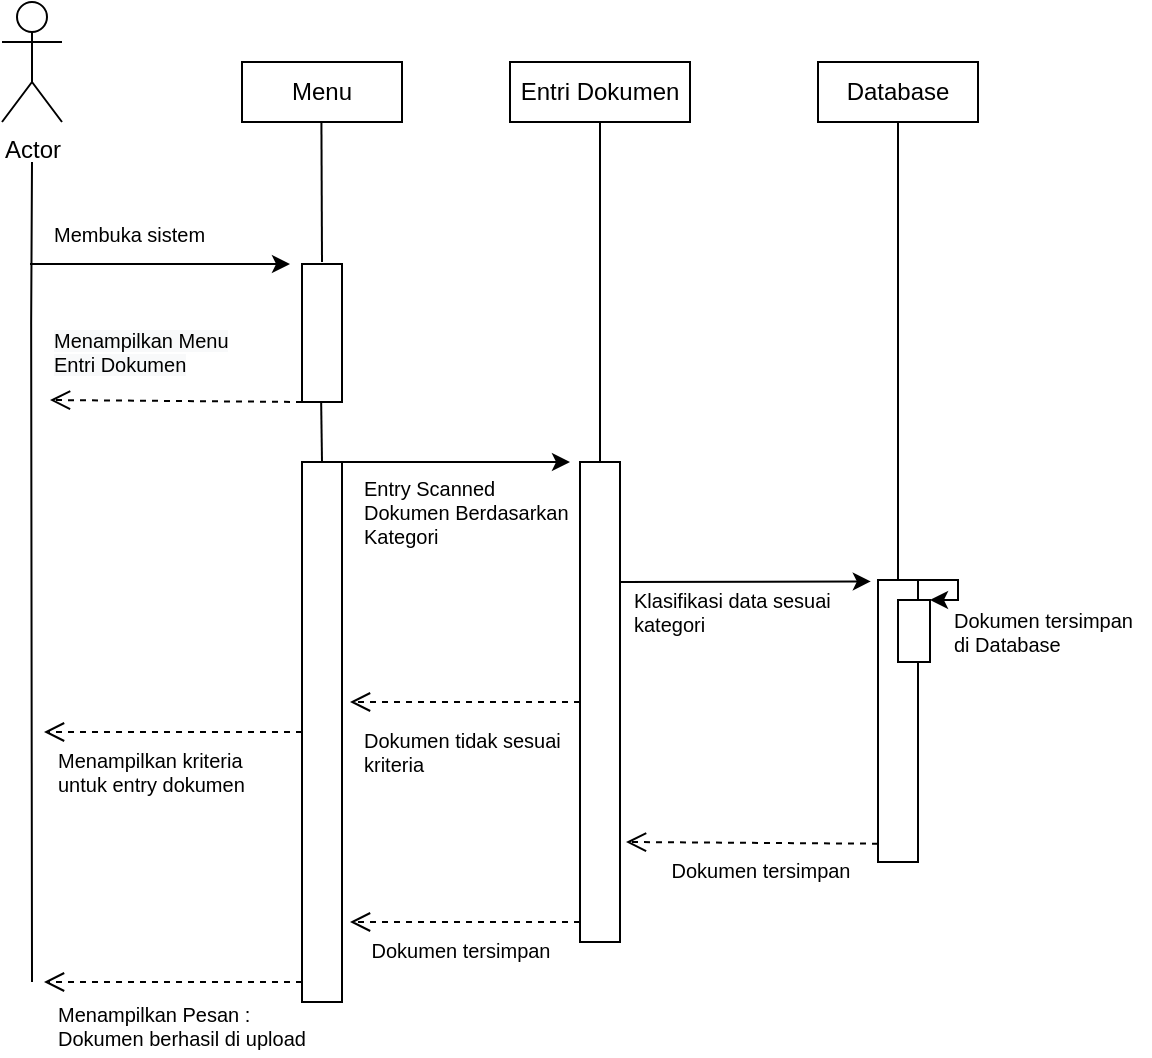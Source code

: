 <mxfile version="15.5.8" type="device"><diagram id="PaKC0ELVuprTQzx4ZCiW" name="Page-1"><mxGraphModel dx="1181" dy="582" grid="1" gridSize="10" guides="1" tooltips="1" connect="1" arrows="1" fold="1" page="1" pageScale="1" pageWidth="850" pageHeight="1100" math="0" shadow="0"><root><mxCell id="0"/><mxCell id="1" parent="0"/><mxCell id="odin22VcDysqqJI4q1g3-1" value="Actor" style="shape=umlActor;verticalLabelPosition=bottom;verticalAlign=top;html=1;" vertex="1" parent="1"><mxGeometry x="116" y="270" width="30" height="60" as="geometry"/></mxCell><mxCell id="odin22VcDysqqJI4q1g3-2" value="Menu" style="rounded=0;whiteSpace=wrap;html=1;" vertex="1" parent="1"><mxGeometry x="236" y="300" width="80" height="30" as="geometry"/></mxCell><mxCell id="odin22VcDysqqJI4q1g3-3" value="Entri Dokumen" style="rounded=0;whiteSpace=wrap;html=1;" vertex="1" parent="1"><mxGeometry x="370" y="300" width="90" height="30" as="geometry"/></mxCell><mxCell id="odin22VcDysqqJI4q1g3-4" value="Database" style="rounded=0;whiteSpace=wrap;html=1;" vertex="1" parent="1"><mxGeometry x="524" y="300" width="80" height="30" as="geometry"/></mxCell><mxCell id="odin22VcDysqqJI4q1g3-6" value="" style="rounded=0;whiteSpace=wrap;html=1;" vertex="1" parent="1"><mxGeometry x="266" y="401" width="20" height="69" as="geometry"/></mxCell><mxCell id="odin22VcDysqqJI4q1g3-76" style="edgeStyle=orthogonalEdgeStyle;rounded=0;orthogonalLoop=1;jettySize=auto;html=1;exitX=1;exitY=0;exitDx=0;exitDy=0;fontSize=10;align=left;" edge="1" parent="1" source="odin22VcDysqqJI4q1g3-9"><mxGeometry relative="1" as="geometry"><mxPoint x="580" y="569" as="targetPoint"/><Array as="points"><mxPoint x="594" y="559"/><mxPoint x="594" y="569"/></Array></mxGeometry></mxCell><mxCell id="odin22VcDysqqJI4q1g3-9" value="" style="rounded=0;whiteSpace=wrap;html=1;" vertex="1" parent="1"><mxGeometry x="554" y="559" width="20" height="141" as="geometry"/></mxCell><mxCell id="odin22VcDysqqJI4q1g3-11" value="" style="endArrow=none;html=1;rounded=0;exitX=0.5;exitY=1;exitDx=0;exitDy=0;entryX=0.5;entryY=0;entryDx=0;entryDy=0;" edge="1" parent="1" source="odin22VcDysqqJI4q1g3-4" target="odin22VcDysqqJI4q1g3-9"><mxGeometry width="50" height="50" relative="1" as="geometry"><mxPoint x="494" y="671" as="sourcePoint"/><mxPoint x="584" y="541" as="targetPoint"/></mxGeometry></mxCell><mxCell id="odin22VcDysqqJI4q1g3-13" value="" style="endArrow=none;html=1;rounded=0;exitX=0.5;exitY=1;exitDx=0;exitDy=0;entryX=0.5;entryY=0;entryDx=0;entryDy=0;" edge="1" parent="1" target="odin22VcDysqqJI4q1g3-43" source="odin22VcDysqqJI4q1g3-3"><mxGeometry width="50" height="50" relative="1" as="geometry"><mxPoint x="414.58" y="347" as="sourcePoint"/><mxPoint x="415" y="411" as="targetPoint"/></mxGeometry></mxCell><mxCell id="odin22VcDysqqJI4q1g3-15" value="Membuka sistem" style="text;html=1;strokeColor=none;fillColor=none;align=left;verticalAlign=middle;whiteSpace=wrap;rounded=0;fontSize=10;" vertex="1" parent="1"><mxGeometry x="140" y="371" width="80" height="30" as="geometry"/></mxCell><mxCell id="odin22VcDysqqJI4q1g3-19" value="" style="endArrow=none;html=1;rounded=0;" edge="1" parent="1"><mxGeometry width="50" height="50" relative="1" as="geometry"><mxPoint x="131" y="760" as="sourcePoint"/><mxPoint x="131" y="350" as="targetPoint"/><Array as="points"><mxPoint x="130.58" y="431"/></Array></mxGeometry></mxCell><mxCell id="odin22VcDysqqJI4q1g3-20" value="" style="endArrow=classic;html=1;rounded=0;" edge="1" parent="1"><mxGeometry width="50" height="50" relative="1" as="geometry"><mxPoint x="130.0" y="401" as="sourcePoint"/><mxPoint x="260" y="401" as="targetPoint"/><Array as="points"/></mxGeometry></mxCell><mxCell id="odin22VcDysqqJI4q1g3-22" value="" style="endArrow=classic;html=1;rounded=0;entryX=0.971;entryY=-0.01;entryDx=0;entryDy=0;exitX=1;exitY=0.25;exitDx=0;exitDy=0;entryPerimeter=0;" edge="1" parent="1" target="odin22VcDysqqJI4q1g3-24" source="odin22VcDysqqJI4q1g3-43"><mxGeometry width="50" height="50" relative="1" as="geometry"><mxPoint x="416" y="559.19" as="sourcePoint"/><mxPoint x="539" y="560" as="targetPoint"/><Array as="points"/></mxGeometry></mxCell><mxCell id="odin22VcDysqqJI4q1g3-24" value="&lt;div style=&quot;font-size: 10px&quot;&gt;&lt;span style=&quot;font-size: 10px&quot;&gt;Klasifikasi data sesuai&lt;/span&gt;&lt;/div&gt;&lt;div style=&quot;font-size: 10px&quot;&gt;&lt;span style=&quot;font-size: 10px&quot;&gt;kategori&lt;/span&gt;&lt;/div&gt;" style="text;html=1;strokeColor=none;fillColor=none;align=left;verticalAlign=middle;whiteSpace=wrap;rounded=0;fontSize=10;" vertex="1" parent="1"><mxGeometry x="430" y="560" width="124" height="30" as="geometry"/></mxCell><mxCell id="odin22VcDysqqJI4q1g3-29" value="" style="html=1;verticalAlign=bottom;endArrow=open;dashed=1;endSize=8;rounded=0;fontSize=10;exitX=0;exitY=0.25;exitDx=0;exitDy=0;align=left;" edge="1" parent="1"><mxGeometry x="0.995" y="50" relative="1" as="geometry"><mxPoint x="554" y="690.85" as="sourcePoint"/><mxPoint x="428" y="690" as="targetPoint"/><mxPoint as="offset"/></mxGeometry></mxCell><mxCell id="odin22VcDysqqJI4q1g3-30" value="" style="html=1;verticalAlign=bottom;endArrow=open;dashed=1;endSize=8;rounded=0;fontSize=10;exitX=0;exitY=1;exitDx=0;exitDy=0;align=left;" edge="1" parent="1"><mxGeometry x="0.765" y="-10" relative="1" as="geometry"><mxPoint x="405" y="730" as="sourcePoint"/><mxPoint x="290" y="730" as="targetPoint"/><mxPoint as="offset"/></mxGeometry></mxCell><mxCell id="odin22VcDysqqJI4q1g3-39" value="" style="rounded=0;whiteSpace=wrap;html=1;" vertex="1" parent="1"><mxGeometry x="266" y="500" width="20" height="270" as="geometry"/></mxCell><mxCell id="odin22VcDysqqJI4q1g3-43" value="" style="rounded=0;whiteSpace=wrap;html=1;" vertex="1" parent="1"><mxGeometry x="405" y="500" width="20" height="240" as="geometry"/></mxCell><mxCell id="odin22VcDysqqJI4q1g3-57" value="" style="endArrow=classic;html=1;rounded=0;" edge="1" parent="1"><mxGeometry width="50" height="50" relative="1" as="geometry"><mxPoint x="286" y="500" as="sourcePoint"/><mxPoint x="400" y="500" as="targetPoint"/><Array as="points"/></mxGeometry></mxCell><mxCell id="odin22VcDysqqJI4q1g3-58" value="&lt;div style=&quot;font-size: 10px&quot;&gt;&lt;span style=&quot;font-size: 10px&quot;&gt;Entry Scanned&lt;/span&gt;&lt;/div&gt;&lt;div style=&quot;font-size: 10px&quot;&gt;&lt;span style=&quot;font-size: 10px&quot;&gt;Dokumen Berdasarkan&lt;/span&gt;&lt;/div&gt;&lt;div style=&quot;font-size: 10px&quot;&gt;&lt;span style=&quot;font-size: 10px&quot;&gt;Kategori&lt;/span&gt;&lt;/div&gt;" style="text;html=1;strokeColor=none;fillColor=none;align=left;verticalAlign=middle;whiteSpace=wrap;rounded=0;fontSize=10;" vertex="1" parent="1"><mxGeometry x="295" y="510" width="105" height="30" as="geometry"/></mxCell><mxCell id="odin22VcDysqqJI4q1g3-69" value="&lt;span style=&quot;background-color: rgb(248 , 249 , 250)&quot;&gt;Menampilkan Menu&lt;/span&gt;&lt;br style=&quot;background-color: rgb(248 , 249 , 250)&quot;&gt;&lt;span style=&quot;background-color: rgb(248 , 249 , 250)&quot;&gt;Entri Dokumen&lt;/span&gt;" style="html=1;verticalAlign=bottom;endArrow=open;dashed=1;endSize=8;rounded=0;fontSize=10;exitX=0;exitY=0.25;exitDx=0;exitDy=0;align=left;" edge="1" parent="1"><mxGeometry x="1" y="-9" relative="1" as="geometry"><mxPoint x="266" y="470.0" as="sourcePoint"/><mxPoint x="140" y="469" as="targetPoint"/><mxPoint as="offset"/></mxGeometry></mxCell><mxCell id="odin22VcDysqqJI4q1g3-72" value="" style="endArrow=none;html=1;rounded=0;fontSize=10;align=left;exitX=0.5;exitY=0;exitDx=0;exitDy=0;" edge="1" parent="1" source="odin22VcDysqqJI4q1g3-39"><mxGeometry width="50" height="50" relative="1" as="geometry"><mxPoint x="276" y="490" as="sourcePoint"/><mxPoint x="275.58" y="470" as="targetPoint"/></mxGeometry></mxCell><mxCell id="odin22VcDysqqJI4q1g3-74" value="&lt;span style=&quot;&quot;&gt;Dokumen tersimpan&lt;br&gt;di Database&lt;br&gt;&lt;/span&gt;" style="text;html=1;align=left;verticalAlign=middle;resizable=0;points=[];autosize=1;strokeColor=none;fillColor=none;fontSize=10;" vertex="1" parent="1"><mxGeometry x="590" y="569.5" width="100" height="30" as="geometry"/></mxCell><mxCell id="odin22VcDysqqJI4q1g3-75" value="" style="rounded=0;whiteSpace=wrap;html=1;" vertex="1" parent="1"><mxGeometry x="564" y="569" width="16" height="31" as="geometry"/></mxCell><mxCell id="odin22VcDysqqJI4q1g3-79" value="&lt;span style=&quot;text-align: left&quot;&gt;Dokumen tersimpan&lt;/span&gt;" style="text;html=1;align=center;verticalAlign=middle;resizable=0;points=[];autosize=1;strokeColor=none;fillColor=none;fontSize=10;" vertex="1" parent="1"><mxGeometry x="295" y="734" width="100" height="20" as="geometry"/></mxCell><mxCell id="odin22VcDysqqJI4q1g3-80" value="&lt;span&gt;Menampilkan Pesan :&lt;br&gt;&lt;div&gt;&lt;span&gt;Dokumen berhasil di upload&lt;/span&gt;&lt;/div&gt;&lt;/span&gt;" style="text;html=1;align=left;verticalAlign=middle;resizable=0;points=[];autosize=1;strokeColor=none;fillColor=none;fontSize=10;" vertex="1" parent="1"><mxGeometry x="142" y="767" width="140" height="30" as="geometry"/></mxCell><mxCell id="odin22VcDysqqJI4q1g3-81" value="&lt;span style=&quot;text-align: left&quot;&gt;Dokumen tersimpan&lt;/span&gt;" style="text;html=1;align=center;verticalAlign=middle;resizable=0;points=[];autosize=1;strokeColor=none;fillColor=none;fontSize=10;" vertex="1" parent="1"><mxGeometry x="445" y="694" width="100" height="20" as="geometry"/></mxCell><mxCell id="odin22VcDysqqJI4q1g3-88" value="" style="html=1;verticalAlign=bottom;endArrow=open;dashed=1;endSize=8;rounded=0;fontSize=10;exitX=0;exitY=1;exitDx=0;exitDy=0;align=left;" edge="1" parent="1"><mxGeometry x="0.765" y="-10" relative="1" as="geometry"><mxPoint x="405" y="620" as="sourcePoint"/><mxPoint x="290" y="620" as="targetPoint"/><mxPoint as="offset"/></mxGeometry></mxCell><mxCell id="odin22VcDysqqJI4q1g3-89" value="&lt;div style=&quot;font-size: 10px&quot;&gt;Dokumen tidak sesuai&lt;/div&gt;&lt;div style=&quot;font-size: 10px&quot;&gt;kriteria&lt;/div&gt;" style="text;html=1;strokeColor=none;fillColor=none;align=left;verticalAlign=middle;whiteSpace=wrap;rounded=0;fontSize=10;" vertex="1" parent="1"><mxGeometry x="295" y="630" width="105" height="30" as="geometry"/></mxCell><mxCell id="odin22VcDysqqJI4q1g3-94" value="" style="html=1;verticalAlign=bottom;endArrow=open;dashed=1;endSize=8;rounded=0;fontSize=10;align=left;exitX=0;exitY=0.5;exitDx=0;exitDy=0;" edge="1" parent="1" source="odin22VcDysqqJI4q1g3-39"><mxGeometry x="0.765" y="-10" relative="1" as="geometry"><mxPoint x="240" y="640" as="sourcePoint"/><mxPoint x="137" y="635" as="targetPoint"/><mxPoint as="offset"/></mxGeometry></mxCell><mxCell id="odin22VcDysqqJI4q1g3-95" value="&lt;span&gt;Menampilkan kriteria&lt;br&gt;untuk entry dokumen&lt;br&gt;&lt;/span&gt;" style="text;html=1;align=left;verticalAlign=middle;resizable=0;points=[];autosize=1;strokeColor=none;fillColor=none;fontSize=10;" vertex="1" parent="1"><mxGeometry x="142" y="640" width="110" height="30" as="geometry"/></mxCell><mxCell id="odin22VcDysqqJI4q1g3-102" value="" style="endArrow=none;html=1;rounded=0;exitX=0.5;exitY=1;exitDx=0;exitDy=0;" edge="1" parent="1"><mxGeometry width="50" height="50" relative="1" as="geometry"><mxPoint x="275.71" y="330" as="sourcePoint"/><mxPoint x="276" y="400" as="targetPoint"/></mxGeometry></mxCell><mxCell id="odin22VcDysqqJI4q1g3-105" value="" style="html=1;verticalAlign=bottom;endArrow=open;dashed=1;endSize=8;rounded=0;fontSize=10;align=left;exitX=0;exitY=0.5;exitDx=0;exitDy=0;" edge="1" parent="1"><mxGeometry x="0.765" y="-10" relative="1" as="geometry"><mxPoint x="266" y="760" as="sourcePoint"/><mxPoint x="137" y="760" as="targetPoint"/><mxPoint as="offset"/></mxGeometry></mxCell></root></mxGraphModel></diagram></mxfile>